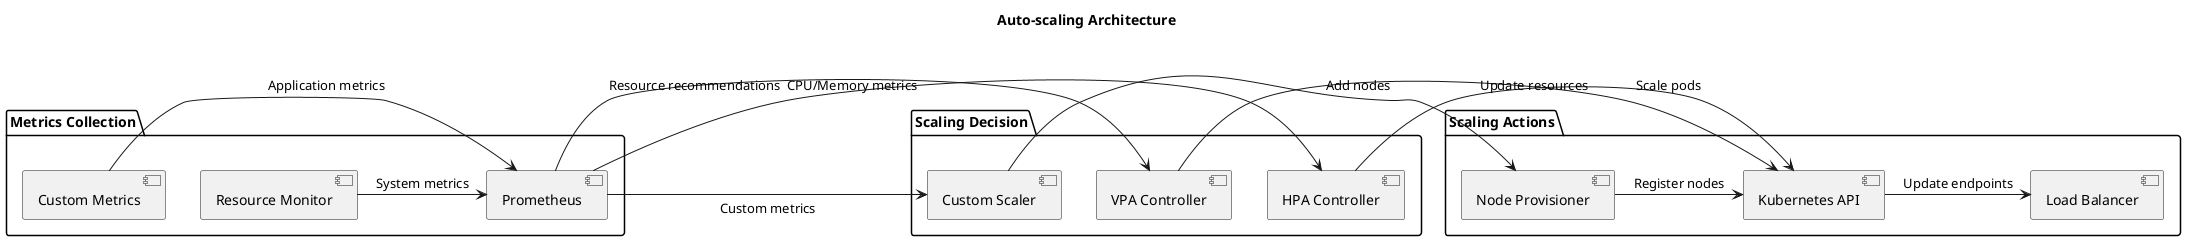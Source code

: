 @startuml
title Auto-scaling Architecture

package "Metrics Collection" {
    component "Prometheus" as Metrics
    component "Custom Metrics" as CustomMetrics
    component "Resource Monitor" as ResourceMon
}

package "Scaling Decision" {
    component "HPA Controller" as HPA
    component "VPA Controller" as VPA
    component "Custom Scaler" as CustomScaler
}

package "Scaling Actions" {
    component "Kubernetes API" as K8sAPI
    component "Node Provisioner" as NodeProv
    component "Load Balancer" as LB
}

ResourceMon -> Metrics: System metrics
CustomMetrics -> Metrics: Application metrics
Metrics -> HPA: CPU/Memory metrics
Metrics -> VPA: Resource recommendations
Metrics -> CustomScaler: Custom metrics
HPA -> K8sAPI: Scale pods
VPA -> K8sAPI: Update resources
CustomScaler -> NodeProv: Add nodes
K8sAPI -> LB: Update endpoints
NodeProv -> K8sAPI: Register nodes

@enduml
